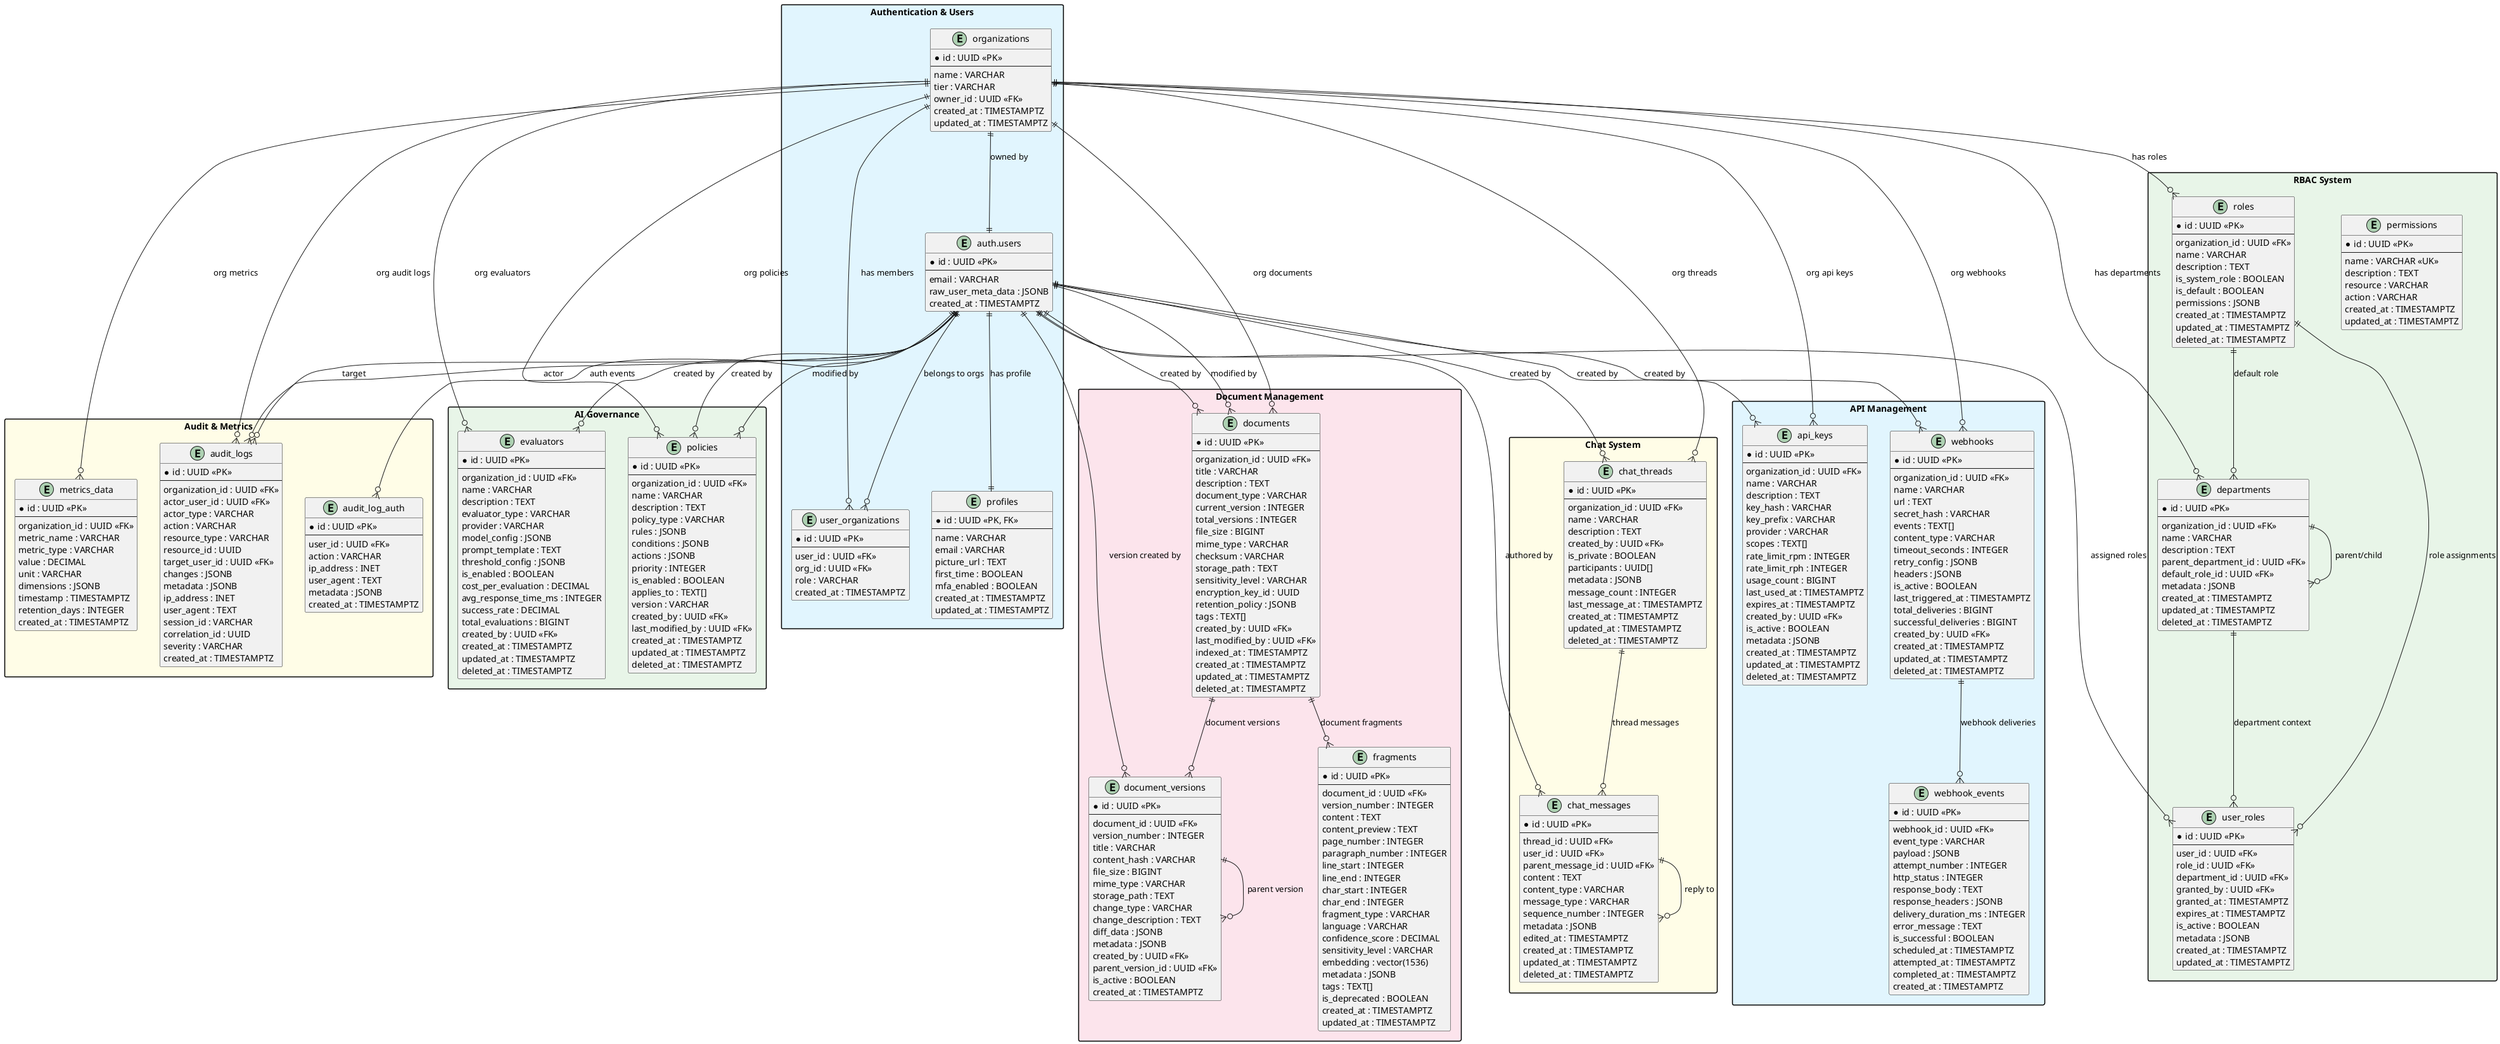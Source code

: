 @startuml CrossAudit Database Schema
!define LIGHTBLUE #E1F5FE
!define LIGHTGREEN #E8F5E8
!define LIGHTYELLOW #FFFDE7
!define LIGHTPINK #FCE4EC

skinparam packageStyle rectangle
skinparam backgroundColor white

package "Authentication & Users" as AUTH LIGHTBLUE {
  entity "auth.users" as users {
    * id : UUID <<PK>>
    --
    email : VARCHAR
    raw_user_meta_data : JSONB
    created_at : TIMESTAMPTZ
  }
  
  entity "profiles" as profiles {
    * id : UUID <<PK, FK>>
    --
    name : VARCHAR
    email : VARCHAR
    picture_url : TEXT
    first_time : BOOLEAN
    mfa_enabled : BOOLEAN
    created_at : TIMESTAMPTZ
    updated_at : TIMESTAMPTZ
  }
  
  entity "organizations" as organizations {
    * id : UUID <<PK>>
    --
    name : VARCHAR
    tier : VARCHAR
    owner_id : UUID <<FK>>
    created_at : TIMESTAMPTZ
    updated_at : TIMESTAMPTZ
  }
  
  entity "user_organizations" as user_orgs {
    * id : UUID <<PK>>
    --
    user_id : UUID <<FK>>
    org_id : UUID <<FK>>
    role : VARCHAR
    created_at : TIMESTAMPTZ
  }
}

package "RBAC System" as RBAC LIGHTGREEN {
  entity "permissions" as permissions {
    * id : UUID <<PK>>
    --
    name : VARCHAR <<UK>>
    description : TEXT
    resource : VARCHAR
    action : VARCHAR
    created_at : TIMESTAMPTZ
    updated_at : TIMESTAMPTZ
  }
  
  entity "roles" as roles {
    * id : UUID <<PK>>
    --
    organization_id : UUID <<FK>>
    name : VARCHAR
    description : TEXT
    is_system_role : BOOLEAN
    is_default : BOOLEAN
    permissions : JSONB
    created_at : TIMESTAMPTZ
    updated_at : TIMESTAMPTZ
    deleted_at : TIMESTAMPTZ
  }
  
  entity "departments" as departments {
    * id : UUID <<PK>>
    --
    organization_id : UUID <<FK>>
    name : VARCHAR
    description : TEXT
    parent_department_id : UUID <<FK>>
    default_role_id : UUID <<FK>>
    metadata : JSONB
    created_at : TIMESTAMPTZ
    updated_at : TIMESTAMPTZ
    deleted_at : TIMESTAMPTZ
  }
  
  entity "user_roles" as user_roles {
    * id : UUID <<PK>>
    --
    user_id : UUID <<FK>>
    role_id : UUID <<FK>>
    department_id : UUID <<FK>>
    granted_by : UUID <<FK>>
    granted_at : TIMESTAMPTZ
    expires_at : TIMESTAMPTZ
    is_active : BOOLEAN
    metadata : JSONB
    created_at : TIMESTAMPTZ
    updated_at : TIMESTAMPTZ
  }
}

package "Chat System" as CHAT LIGHTYELLOW {
  entity "chat_threads" as chat_threads {
    * id : UUID <<PK>>
    --
    organization_id : UUID <<FK>>
    name : VARCHAR
    description : TEXT
    created_by : UUID <<FK>>
    is_private : BOOLEAN
    participants : UUID[]
    metadata : JSONB
    message_count : INTEGER
    last_message_at : TIMESTAMPTZ
    created_at : TIMESTAMPTZ
    updated_at : TIMESTAMPTZ
    deleted_at : TIMESTAMPTZ
  }
  
  entity "chat_messages" as chat_messages {
    * id : UUID <<PK>>
    --
    thread_id : UUID <<FK>>
    user_id : UUID <<FK>>
    parent_message_id : UUID <<FK>>
    content : TEXT
    content_type : VARCHAR
    message_type : VARCHAR
    sequence_number : INTEGER
    metadata : JSONB
    edited_at : TIMESTAMPTZ
    created_at : TIMESTAMPTZ
    updated_at : TIMESTAMPTZ
    deleted_at : TIMESTAMPTZ
  }
}

package "Document Management" as DOCS LIGHTPINK {
  entity "documents" as documents {
    * id : UUID <<PK>>
    --
    organization_id : UUID <<FK>>
    title : VARCHAR
    description : TEXT
    document_type : VARCHAR
    current_version : INTEGER
    total_versions : INTEGER
    file_size : BIGINT
    mime_type : VARCHAR
    checksum : VARCHAR
    storage_path : TEXT
    sensitivity_level : VARCHAR
    encryption_key_id : UUID
    retention_policy : JSONB
    tags : TEXT[]
    created_by : UUID <<FK>>
    last_modified_by : UUID <<FK>>
    indexed_at : TIMESTAMPTZ
    created_at : TIMESTAMPTZ
    updated_at : TIMESTAMPTZ
    deleted_at : TIMESTAMPTZ
  }
  
  entity "document_versions" as doc_versions {
    * id : UUID <<PK>>
    --
    document_id : UUID <<FK>>
    version_number : INTEGER
    title : VARCHAR
    content_hash : VARCHAR
    file_size : BIGINT
    mime_type : VARCHAR
    storage_path : TEXT
    change_type : VARCHAR
    change_description : TEXT
    diff_data : JSONB
    metadata : JSONB
    created_by : UUID <<FK>>
    parent_version_id : UUID <<FK>>
    is_active : BOOLEAN
    created_at : TIMESTAMPTZ
  }
  
  entity "fragments" as fragments {
    * id : UUID <<PK>>
    --
    document_id : UUID <<FK>>
    version_number : INTEGER
    content : TEXT
    content_preview : TEXT
    page_number : INTEGER
    paragraph_number : INTEGER
    line_start : INTEGER
    line_end : INTEGER
    char_start : INTEGER
    char_end : INTEGER
    fragment_type : VARCHAR
    language : VARCHAR
    confidence_score : DECIMAL
    sensitivity_level : VARCHAR
    embedding : vector(1536)
    metadata : JSONB
    tags : TEXT[]
    is_deprecated : BOOLEAN
    created_at : TIMESTAMPTZ
    updated_at : TIMESTAMPTZ
  }
}

package "API Management" as API LIGHTBLUE {
  entity "api_keys" as api_keys {
    * id : UUID <<PK>>
    --
    organization_id : UUID <<FK>>
    name : VARCHAR
    description : TEXT
    key_hash : VARCHAR
    key_prefix : VARCHAR
    provider : VARCHAR
    scopes : TEXT[]
    rate_limit_rpm : INTEGER
    rate_limit_rph : INTEGER
    usage_count : BIGINT
    last_used_at : TIMESTAMPTZ
    expires_at : TIMESTAMPTZ
    created_by : UUID <<FK>>
    is_active : BOOLEAN
    metadata : JSONB
    created_at : TIMESTAMPTZ
    updated_at : TIMESTAMPTZ
    deleted_at : TIMESTAMPTZ
  }
  
  entity "webhooks" as webhooks {
    * id : UUID <<PK>>
    --
    organization_id : UUID <<FK>>
    name : VARCHAR
    url : TEXT
    secret_hash : VARCHAR
    events : TEXT[]
    content_type : VARCHAR
    timeout_seconds : INTEGER
    retry_config : JSONB
    headers : JSONB
    is_active : BOOLEAN
    last_triggered_at : TIMESTAMPTZ
    total_deliveries : BIGINT
    successful_deliveries : BIGINT
    created_by : UUID <<FK>>
    created_at : TIMESTAMPTZ
    updated_at : TIMESTAMPTZ
    deleted_at : TIMESTAMPTZ
  }
  
  entity "webhook_events" as webhook_events {
    * id : UUID <<PK>>
    --
    webhook_id : UUID <<FK>>
    event_type : VARCHAR
    payload : JSONB
    attempt_number : INTEGER
    http_status : INTEGER
    response_body : TEXT
    response_headers : JSONB
    delivery_duration_ms : INTEGER
    error_message : TEXT
    is_successful : BOOLEAN
    scheduled_at : TIMESTAMPTZ
    attempted_at : TIMESTAMPTZ
    completed_at : TIMESTAMPTZ
    created_at : TIMESTAMPTZ
  }
}

package "AI Governance" as AI LIGHTGREEN {
  entity "policies" as policies {
    * id : UUID <<PK>>
    --
    organization_id : UUID <<FK>>
    name : VARCHAR
    description : TEXT
    policy_type : VARCHAR
    rules : JSONB
    conditions : JSONB
    actions : JSONB
    priority : INTEGER
    is_enabled : BOOLEAN
    applies_to : TEXT[]
    version : VARCHAR
    created_by : UUID <<FK>>
    last_modified_by : UUID <<FK>>
    created_at : TIMESTAMPTZ
    updated_at : TIMESTAMPTZ
    deleted_at : TIMESTAMPTZ
  }
  
  entity "evaluators" as evaluators {
    * id : UUID <<PK>>
    --
    organization_id : UUID <<FK>>
    name : VARCHAR
    description : TEXT
    evaluator_type : VARCHAR
    provider : VARCHAR
    model_config : JSONB
    prompt_template : TEXT
    threshold_config : JSONB
    is_enabled : BOOLEAN
    cost_per_evaluation : DECIMAL
    avg_response_time_ms : INTEGER
    success_rate : DECIMAL
    total_evaluations : BIGINT
    created_by : UUID <<FK>>
    created_at : TIMESTAMPTZ
    updated_at : TIMESTAMPTZ
    deleted_at : TIMESTAMPTZ
  }
}

package "Audit & Metrics" as AUDIT LIGHTYELLOW {
  entity "audit_logs" as audit_logs {
    * id : UUID <<PK>>
    --
    organization_id : UUID <<FK>>
    actor_user_id : UUID <<FK>>
    actor_type : VARCHAR
    action : VARCHAR
    resource_type : VARCHAR
    resource_id : UUID
    target_user_id : UUID <<FK>>
    changes : JSONB
    metadata : JSONB
    ip_address : INET
    user_agent : TEXT
    session_id : VARCHAR
    correlation_id : UUID
    severity : VARCHAR
    created_at : TIMESTAMPTZ
  }
  
  entity "metrics_data" as metrics {
    * id : UUID <<PK>>
    --
    organization_id : UUID <<FK>>
    metric_name : VARCHAR
    metric_type : VARCHAR
    value : DECIMAL
    unit : VARCHAR
    dimensions : JSONB
    timestamp : TIMESTAMPTZ
    retention_days : INTEGER
    created_at : TIMESTAMPTZ
  }
  
  entity "audit_log_auth" as audit_auth {
    * id : UUID <<PK>>
    --
    user_id : UUID <<FK>>
    action : VARCHAR
    ip_address : INET
    user_agent : TEXT
    metadata : JSONB
    created_at : TIMESTAMPTZ
  }
}

' Relationships
users ||--|| profiles : "has profile"
users ||--o{ user_orgs : "belongs to orgs"
organizations ||--o{ user_orgs : "has members"
organizations ||--|| users : "owned by"

organizations ||--o{ roles : "has roles"
organizations ||--o{ departments : "has departments"
departments ||--o{ departments : "parent/child"
roles ||--o{ departments : "default role"
users ||--o{ user_roles : "assigned roles"
roles ||--o{ user_roles : "role assignments"
departments ||--o{ user_roles : "department context"

organizations ||--o{ chat_threads : "org threads"
users ||--o{ chat_threads : "created by"
chat_threads ||--o{ chat_messages : "thread messages"
users ||--o{ chat_messages : "authored by"
chat_messages ||--o{ chat_messages : "reply to"

organizations ||--o{ documents : "org documents"
users ||--o{ documents : "created by"
users ||--o{ documents : "modified by"
documents ||--o{ doc_versions : "document versions"
users ||--o{ doc_versions : "version created by"
doc_versions ||--o{ doc_versions : "parent version"
documents ||--o{ fragments : "document fragments"

organizations ||--o{ api_keys : "org api keys"
users ||--o{ api_keys : "created by"
organizations ||--o{ webhooks : "org webhooks"
users ||--o{ webhooks : "created by"
webhooks ||--o{ webhook_events : "webhook deliveries"

organizations ||--o{ policies : "org policies"
users ||--o{ policies : "created by"
users ||--o{ policies : "modified by"
organizations ||--o{ evaluators : "org evaluators"
users ||--o{ evaluators : "created by"

organizations ||--o{ audit_logs : "org audit logs"
users ||--o{ audit_logs : "actor"
users ||--o{ audit_logs : "target"
organizations ||--o{ metrics : "org metrics"
users ||--o{ audit_auth : "auth events"

@enduml